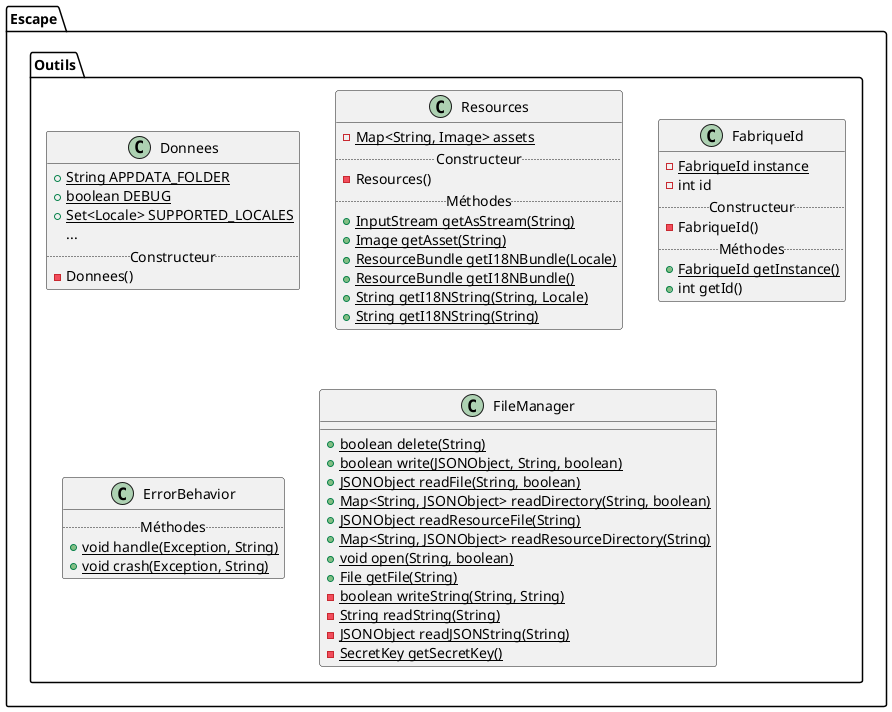@startuml
package Escape {
    package Outils {
        class Donnees {
            + {static} String APPDATA_FOLDER
            + {static} boolean DEBUG
            + {static} Set<Locale> SUPPORTED_LOCALES
            ...
            ..Constructeur..
            - Donnees()
        }

        class Resources {
            - {static} Map<String, Image> assets
            ..Constructeur..
            - Resources()
            ..Méthodes..
            + {static} InputStream getAsStream(String)
            + {static} Image getAsset(String)
            + {static} ResourceBundle getI18NBundle(Locale)
            + {static} ResourceBundle getI18NBundle()
            + {static} String getI18NString(String, Locale)
            + {static} String getI18NString(String)
        }

        class FabriqueId {
            - {static} FabriqueId instance
            - int id
            ..Constructeur..
            - FabriqueId()
            ..Méthodes..
            + {static} FabriqueId getInstance()
            + int getId()
        }


        class ErrorBehavior {
            ..Méthodes..
            + {static} void handle(Exception, String)
            + {static} void crash(Exception, String)
        }

        class FileManager {
            + {static} boolean delete(String)
            + {static} boolean write(JSONObject, String, boolean)
            + {static} JSONObject readFile(String, boolean)
            + {static} Map<String, JSONObject> readDirectory(String, boolean)
            + {static} JSONObject readResourceFile(String)
            + {static} Map<String, JSONObject> readResourceDirectory(String)
            + {static} void open(String, boolean)
            + {static} File getFile(String)
            - {static} boolean writeString(String, String)
            - {static} String readString(String)
            - {static} JSONObject readJSONString(String)
            - {static} SecretKey getSecretKey()
        }
    }
}
@enduml
